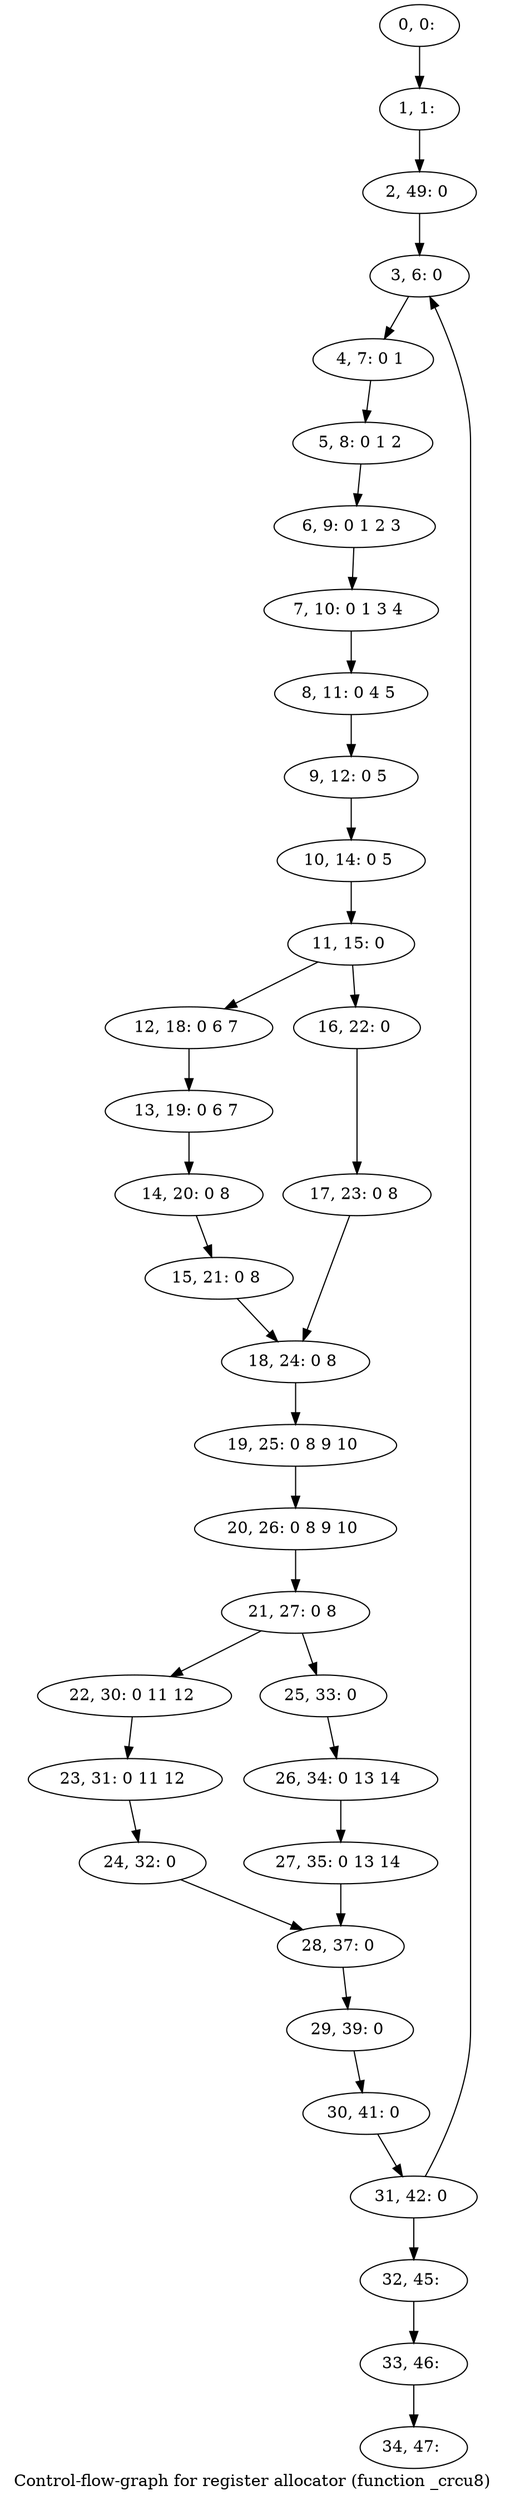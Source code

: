 digraph G {
graph [label="Control-flow-graph for register allocator (function _crcu8)"]
0[label="0, 0: "];
1[label="1, 1: "];
2[label="2, 49: 0 "];
3[label="3, 6: 0 "];
4[label="4, 7: 0 1 "];
5[label="5, 8: 0 1 2 "];
6[label="6, 9: 0 1 2 3 "];
7[label="7, 10: 0 1 3 4 "];
8[label="8, 11: 0 4 5 "];
9[label="9, 12: 0 5 "];
10[label="10, 14: 0 5 "];
11[label="11, 15: 0 "];
12[label="12, 18: 0 6 7 "];
13[label="13, 19: 0 6 7 "];
14[label="14, 20: 0 8 "];
15[label="15, 21: 0 8 "];
16[label="16, 22: 0 "];
17[label="17, 23: 0 8 "];
18[label="18, 24: 0 8 "];
19[label="19, 25: 0 8 9 10 "];
20[label="20, 26: 0 8 9 10 "];
21[label="21, 27: 0 8 "];
22[label="22, 30: 0 11 12 "];
23[label="23, 31: 0 11 12 "];
24[label="24, 32: 0 "];
25[label="25, 33: 0 "];
26[label="26, 34: 0 13 14 "];
27[label="27, 35: 0 13 14 "];
28[label="28, 37: 0 "];
29[label="29, 39: 0 "];
30[label="30, 41: 0 "];
31[label="31, 42: 0 "];
32[label="32, 45: "];
33[label="33, 46: "];
34[label="34, 47: "];
0->1 ;
1->2 ;
2->3 ;
3->4 ;
4->5 ;
5->6 ;
6->7 ;
7->8 ;
8->9 ;
9->10 ;
10->11 ;
11->12 ;
11->16 ;
12->13 ;
13->14 ;
14->15 ;
15->18 ;
16->17 ;
17->18 ;
18->19 ;
19->20 ;
20->21 ;
21->22 ;
21->25 ;
22->23 ;
23->24 ;
24->28 ;
25->26 ;
26->27 ;
27->28 ;
28->29 ;
29->30 ;
30->31 ;
31->32 ;
31->3 ;
32->33 ;
33->34 ;
}
